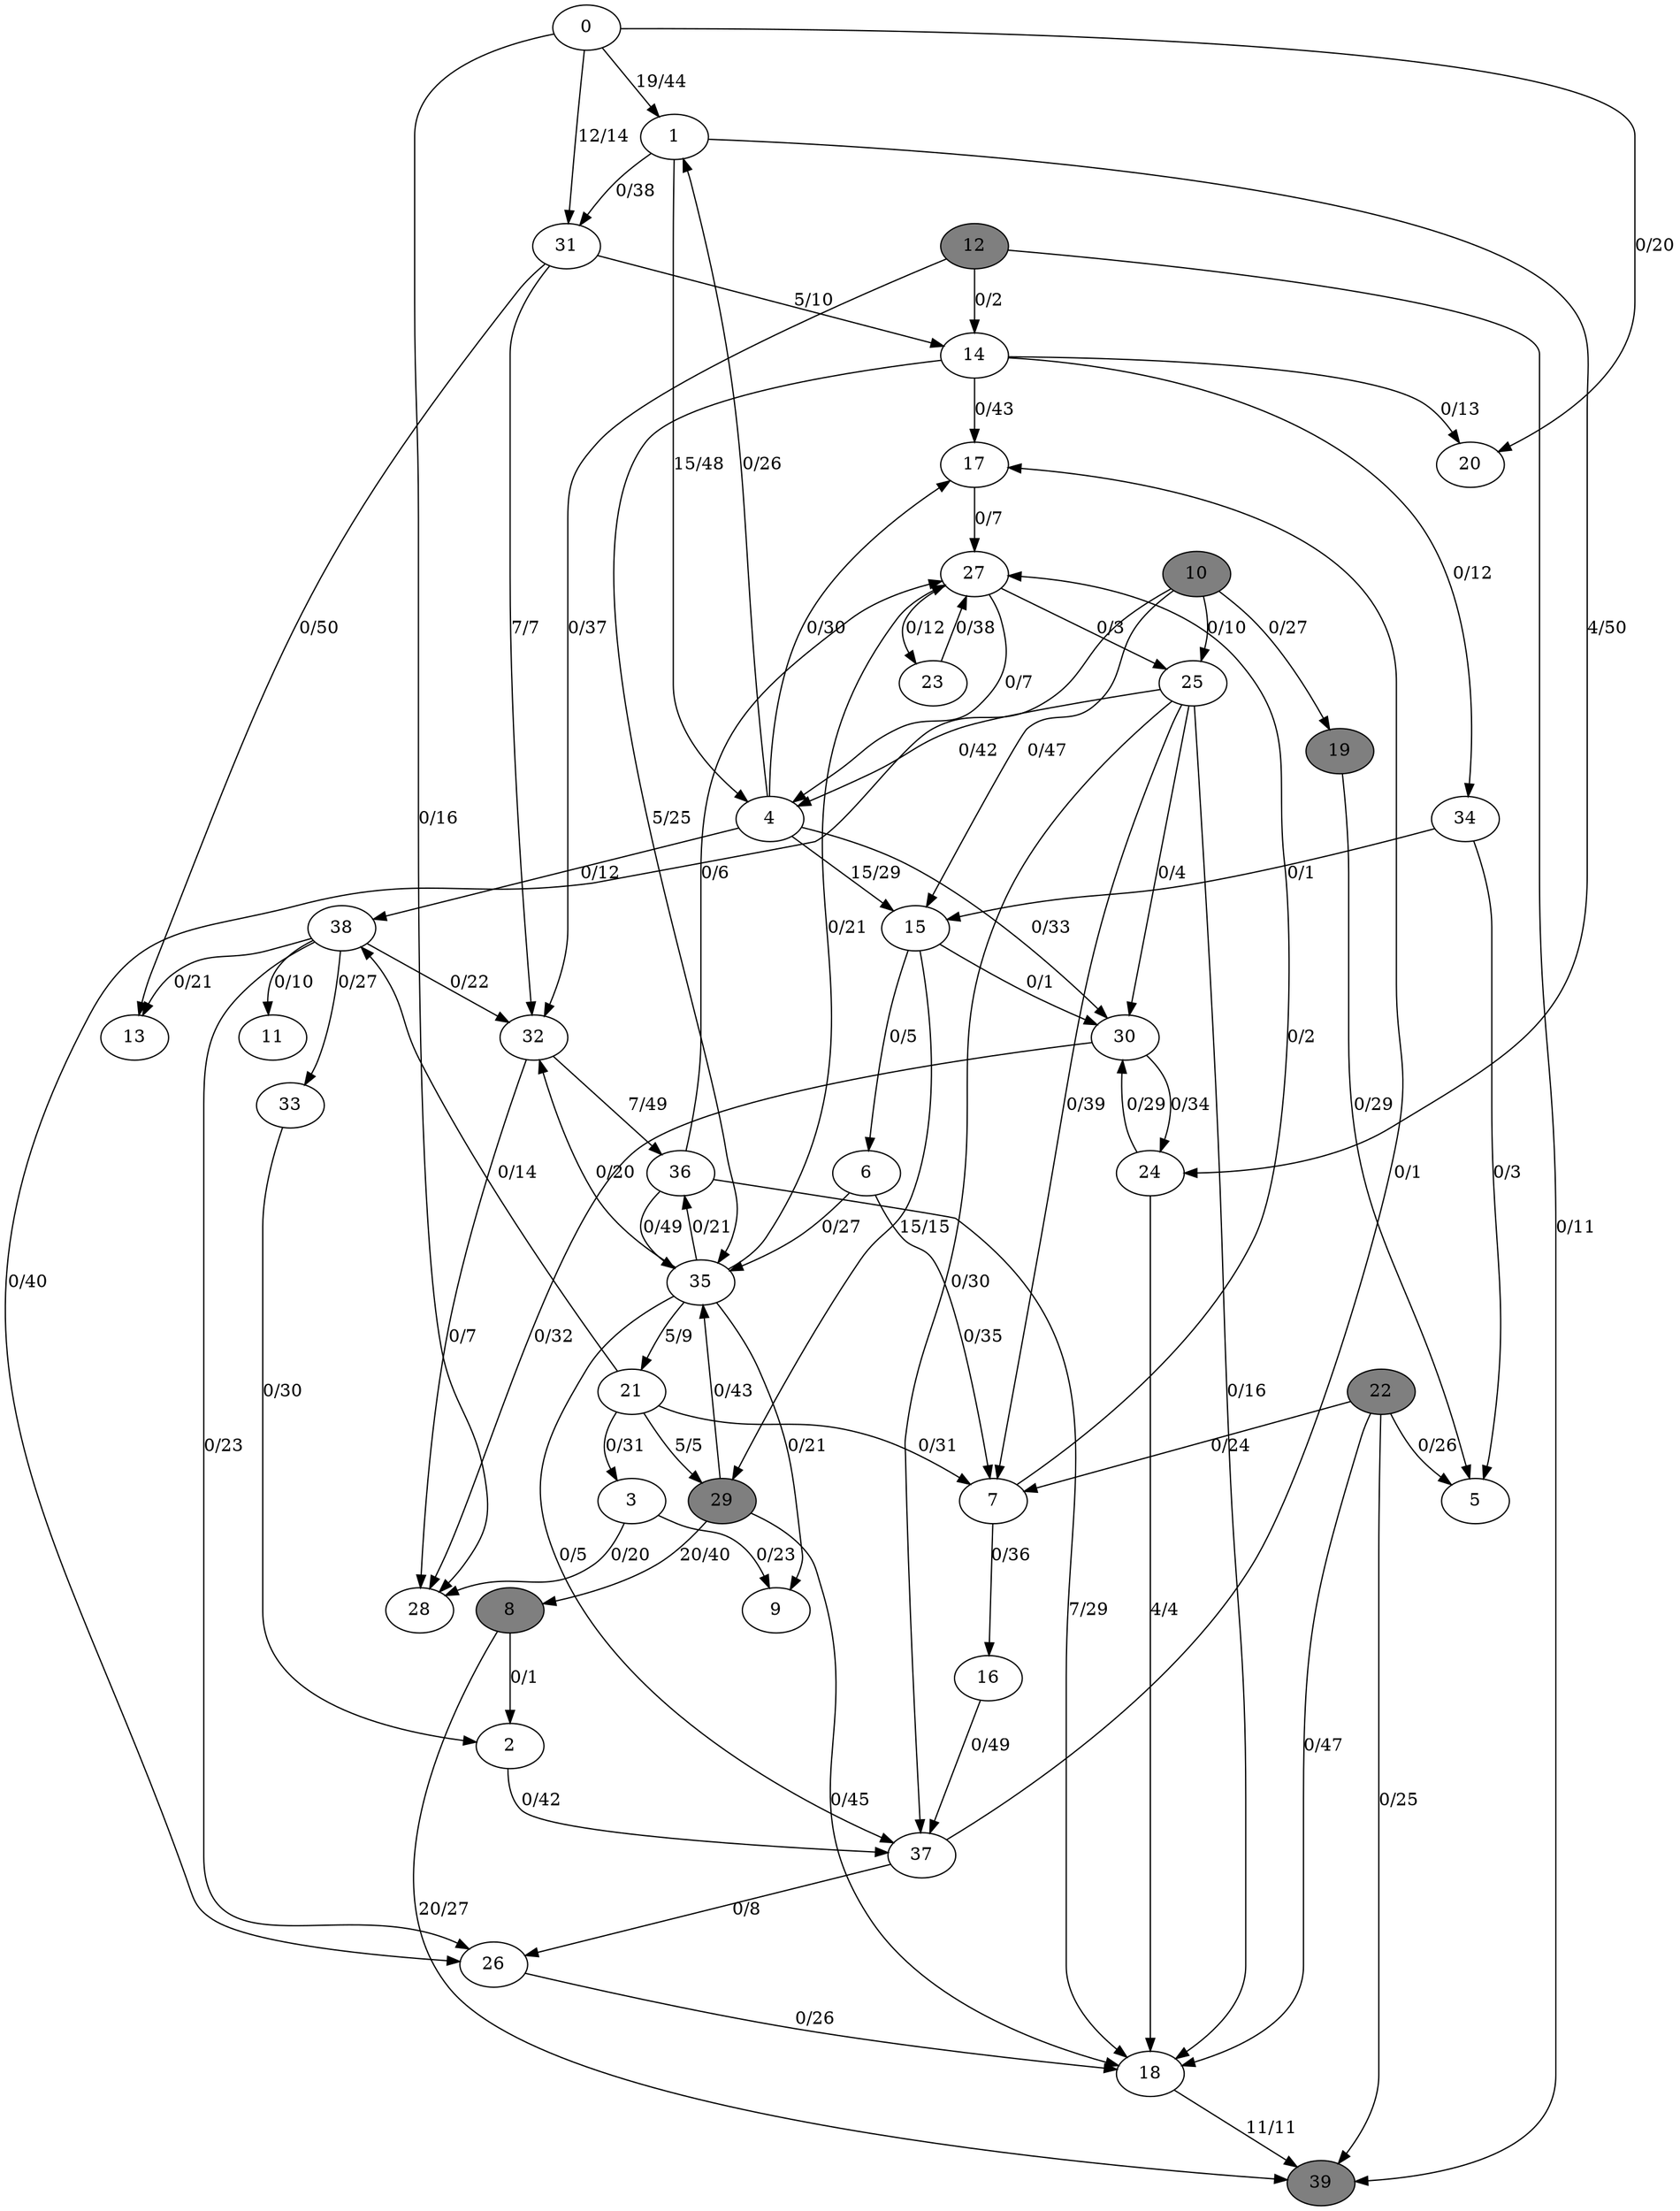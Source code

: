 digraph G {
	0[style=filled fillcolor=grey100];
	0->1[label ="19/44"] ;
	0->20[label ="0/20"] ;
	0->28[label ="0/16"] ;
	0->31[label ="12/14"] ;
	1[style=filled fillcolor=grey100];
	1->4[label ="15/48"] ;
	1->24[label ="4/50"] ;
	1->31[label ="0/38"] ;
	2[style=filled fillcolor=grey100];
	2->37[label ="0/42"] ;
	3[style=filled fillcolor=grey100];
	3->9[label ="0/23"] ;
	3->28[label ="0/20"] ;
	4[style=filled fillcolor=grey100];
	4->1[label ="0/26"] ;
	4->15[label ="15/29"] ;
	4->17[label ="0/30"] ;
	4->30[label ="0/33"] ;
	4->38[label ="0/12"] ;
	5[style=filled fillcolor=grey100];
	6[style=filled fillcolor=grey100];
	6->7[label ="0/35"] ;
	6->35[label ="0/27"] ;
	7[style=filled fillcolor=grey100];
	7->16[label ="0/36"] ;
	7->27[label ="0/2"] ;
	8[style=filled fillcolor=grey50];
	8->2[label ="0/1"] ;
	8->39[label ="20/27"] ;
	9[style=filled fillcolor=grey100];
	10[style=filled fillcolor=grey50];
	10->15[label ="0/47"] ;
	10->19[label ="0/27"] ;
	10->25[label ="0/10"] ;
	10->26[label ="0/40"] ;
	11[style=filled fillcolor=grey100];
	12[style=filled fillcolor=grey50];
	12->14[label ="0/2"] ;
	12->32[label ="0/37"] ;
	12->39[label ="0/11"] ;
	13[style=filled fillcolor=grey100];
	14[style=filled fillcolor=grey100];
	14->17[label ="0/43"] ;
	14->20[label ="0/13"] ;
	14->34[label ="0/12"] ;
	14->35[label ="5/25"] ;
	15[style=filled fillcolor=grey100];
	15->6[label ="0/5"] ;
	15->29[label ="15/15"] ;
	15->30[label ="0/1"] ;
	16[style=filled fillcolor=grey100];
	16->37[label ="0/49"] ;
	17[style=filled fillcolor=grey100];
	17->27[label ="0/7"] ;
	18[style=filled fillcolor=grey100];
	18->39[label ="11/11"] ;
	19[style=filled fillcolor=grey50];
	19->5[label ="0/29"] ;
	20[style=filled fillcolor=grey100];
	21[style=filled fillcolor=grey100];
	21->3[label ="0/31"] ;
	21->7[label ="0/31"] ;
	21->29[label ="5/5"] ;
	21->38[label ="0/14"] ;
	22[style=filled fillcolor=grey50];
	22->5[label ="0/26"] ;
	22->7[label ="0/24"] ;
	22->18[label ="0/47"] ;
	22->39[label ="0/25"] ;
	23[style=filled fillcolor=grey100];
	23->27[label ="0/38"] ;
	24[style=filled fillcolor=grey100];
	24->18[label ="4/4"] ;
	24->30[label ="0/29"] ;
	25[style=filled fillcolor=grey100];
	25->4[label ="0/42"] ;
	25->7[label ="0/39"] ;
	25->18[label ="0/16"] ;
	25->30[label ="0/4"] ;
	25->37[label ="0/30"] ;
	26[style=filled fillcolor=grey100];
	26->18[label ="0/26"] ;
	27[style=filled fillcolor=grey100];
	27->4[label ="0/7"] ;
	27->23[label ="0/12"] ;
	27->25[label ="0/3"] ;
	28[style=filled fillcolor=grey100];
	29[style=filled fillcolor=grey50];
	29->8[label ="20/40"] ;
	29->18[label ="0/45"] ;
	29->35[label ="0/43"] ;
	30[style=filled fillcolor=grey100];
	30->24[label ="0/34"] ;
	30->28[label ="0/32"] ;
	31[style=filled fillcolor=grey100];
	31->13[label ="0/50"] ;
	31->14[label ="5/10"] ;
	31->32[label ="7/7"] ;
	32[style=filled fillcolor=grey100];
	32->28[label ="0/7"] ;
	32->36[label ="7/49"] ;
	33[style=filled fillcolor=grey100];
	33->2[label ="0/30"] ;
	34[style=filled fillcolor=grey100];
	34->5[label ="0/3"] ;
	34->15[label ="0/1"] ;
	35[style=filled fillcolor=grey100];
	35->9[label ="0/21"] ;
	35->21[label ="5/9"] ;
	35->27[label ="0/21"] ;
	35->32[label ="0/20"] ;
	35->36[label ="0/21"] ;
	35->37[label ="0/5"] ;
	36[style=filled fillcolor=grey100];
	36->18[label ="7/29"] ;
	36->27[label ="0/6"] ;
	36->35[label ="0/49"] ;
	37[style=filled fillcolor=grey100];
	37->17[label ="0/1"] ;
	37->26[label ="0/8"] ;
	38[style=filled fillcolor=grey100];
	38->11[label ="0/10"] ;
	38->13[label ="0/21"] ;
	38->26[label ="0/23"] ;
	38->32[label ="0/22"] ;
	38->33[label ="0/27"] ;
	39[style=filled fillcolor=grey50];
}
